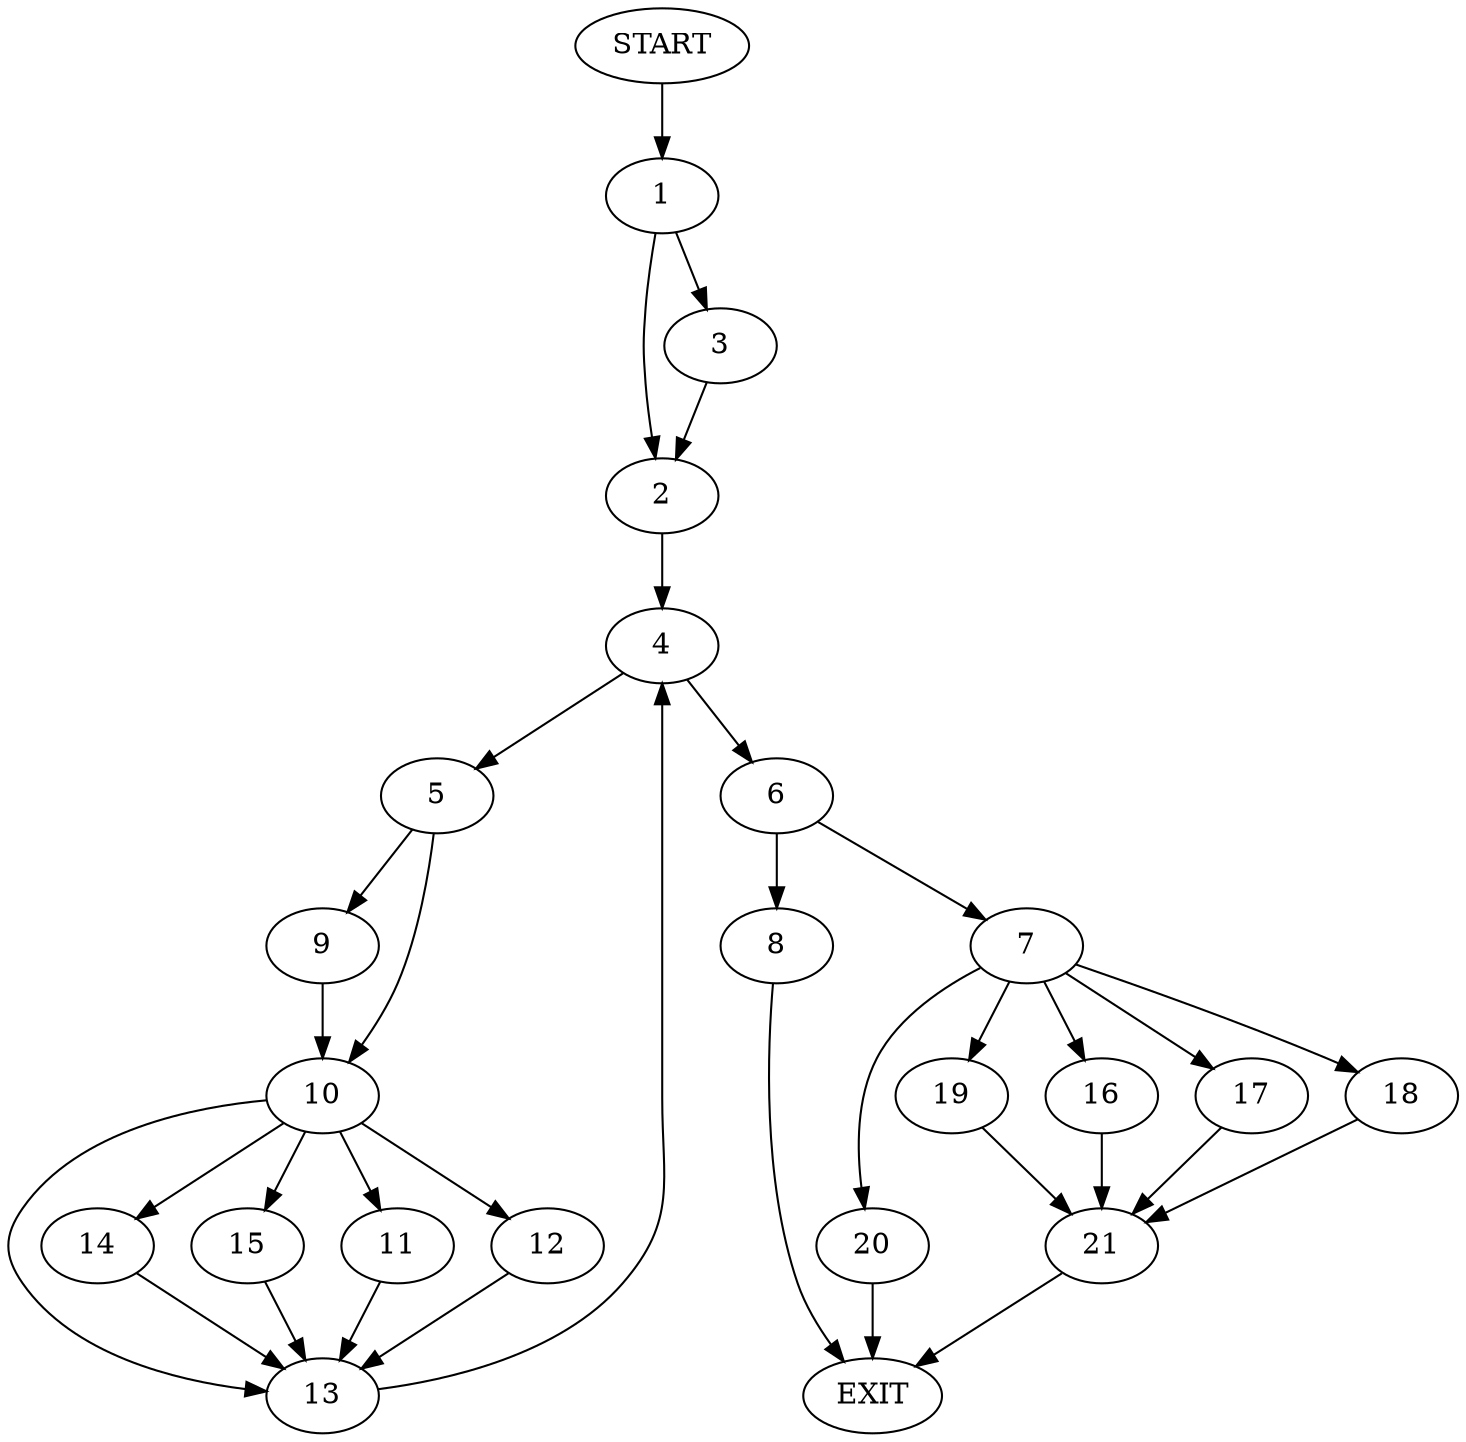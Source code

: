 digraph {
0 [label="START"]
22 [label="EXIT"]
0 -> 1
1 -> 2
1 -> 3
3 -> 2
2 -> 4
4 -> 5
4 -> 6
6 -> 7
6 -> 8
5 -> 9
5 -> 10
10 -> 11
10 -> 12
10 -> 13
10 -> 14
10 -> 15
9 -> 10
12 -> 13
14 -> 13
11 -> 13
13 -> 4
15 -> 13
8 -> 22
7 -> 16
7 -> 17
7 -> 18
7 -> 19
7 -> 20
19 -> 21
17 -> 21
18 -> 21
20 -> 22
16 -> 21
21 -> 22
}
